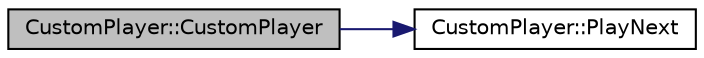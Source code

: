 digraph "CustomPlayer::CustomPlayer"
{
 // LATEX_PDF_SIZE
  edge [fontname="Helvetica",fontsize="10",labelfontname="Helvetica",labelfontsize="10"];
  node [fontname="Helvetica",fontsize="10",shape=record];
  rankdir="LR";
  Node0 [label="CustomPlayer::CustomPlayer",height=0.2,width=0.4,color="black", fillcolor="grey75", style="filled", fontcolor="black",tooltip="CustomPlayer Default contructor, used by the default constructor of SoundWrapper."];
  Node0 -> Node1 [color="midnightblue",fontsize="10",style="solid",fontname="Helvetica"];
  Node1 [label="CustomPlayer::PlayNext",height=0.2,width=0.4,color="black", fillcolor="white", style="filled",URL="$class_custom_player.html#a497e85ac7db0a32dccfa33c3a9f3cf09",tooltip="PlayNext PlayNext function is called whenever the shortcut, or play button, is pressed."];
}
